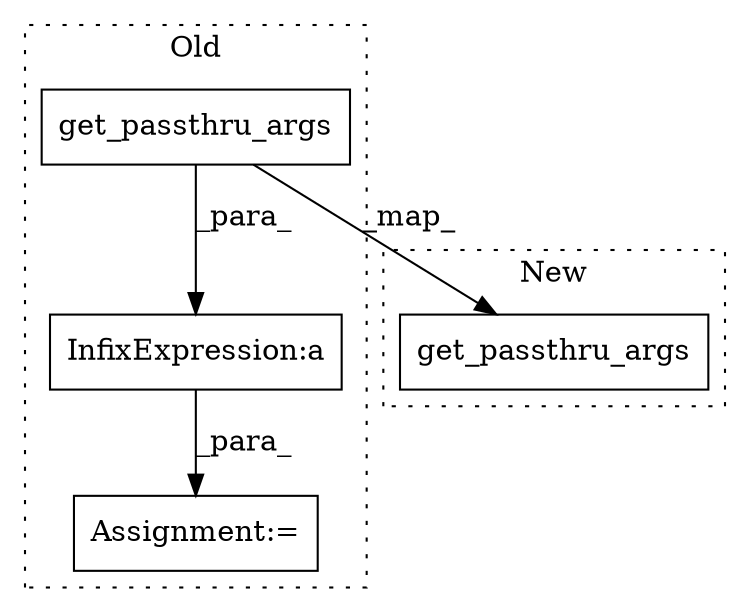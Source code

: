 digraph G {
subgraph cluster0 {
1 [label="get_passthru_args" a="32" s="1806" l="19" shape="box"];
3 [label="InfixExpression:a" a="27" s="1825" l="3" shape="box"];
4 [label="Assignment:=" a="7" s="1799" l="1" shape="box"];
label = "Old";
style="dotted";
}
subgraph cluster1 {
2 [label="get_passthru_args" a="32" s="1829" l="19" shape="box"];
label = "New";
style="dotted";
}
1 -> 2 [label="_map_"];
1 -> 3 [label="_para_"];
3 -> 4 [label="_para_"];
}